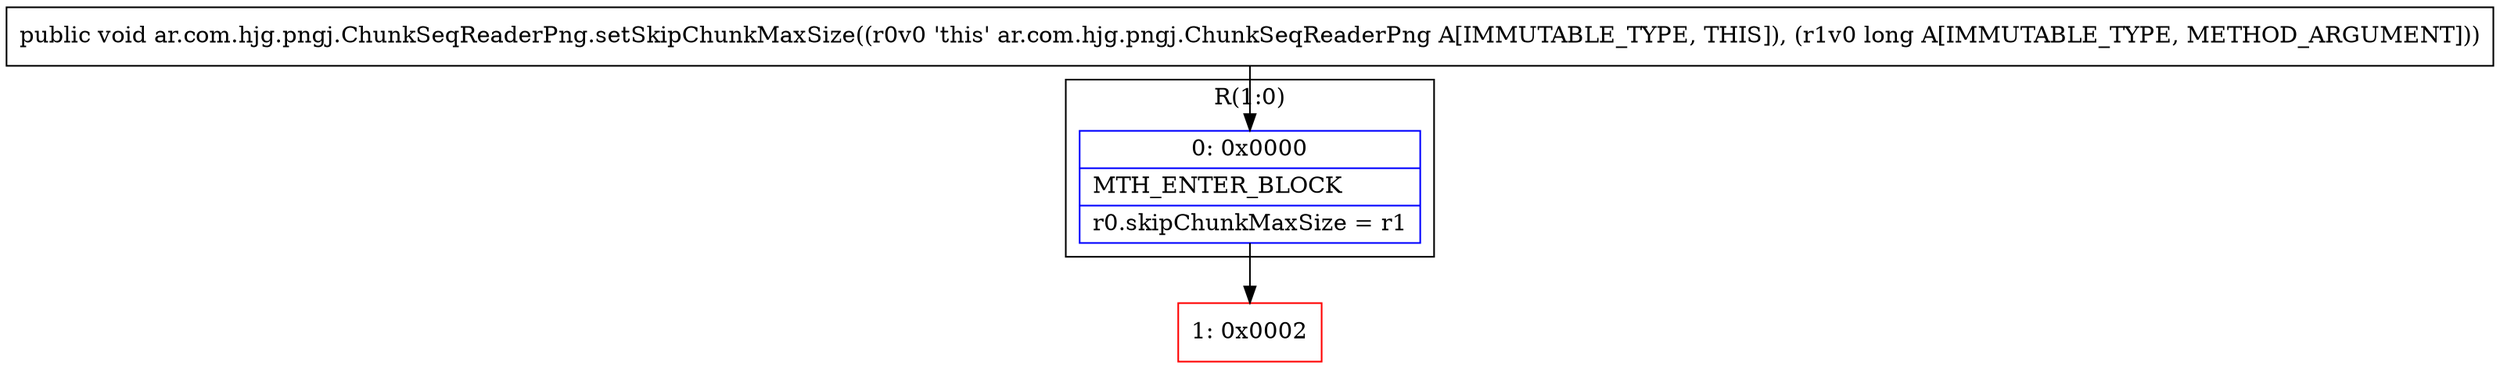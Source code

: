 digraph "CFG forar.com.hjg.pngj.ChunkSeqReaderPng.setSkipChunkMaxSize(J)V" {
subgraph cluster_Region_584844379 {
label = "R(1:0)";
node [shape=record,color=blue];
Node_0 [shape=record,label="{0\:\ 0x0000|MTH_ENTER_BLOCK\l|r0.skipChunkMaxSize = r1\l}"];
}
Node_1 [shape=record,color=red,label="{1\:\ 0x0002}"];
MethodNode[shape=record,label="{public void ar.com.hjg.pngj.ChunkSeqReaderPng.setSkipChunkMaxSize((r0v0 'this' ar.com.hjg.pngj.ChunkSeqReaderPng A[IMMUTABLE_TYPE, THIS]), (r1v0 long A[IMMUTABLE_TYPE, METHOD_ARGUMENT])) }"];
MethodNode -> Node_0;
Node_0 -> Node_1;
}

